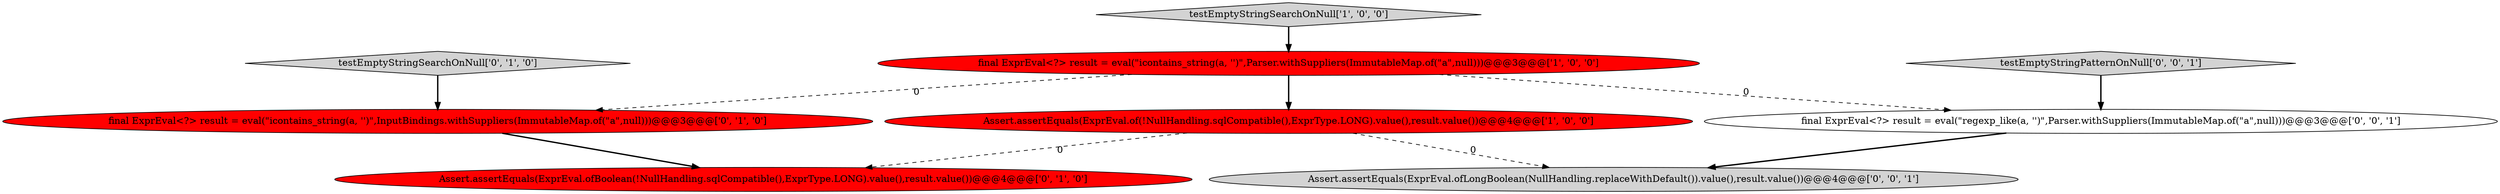 digraph {
0 [style = filled, label = "final ExprEval<?> result = eval(\"icontains_string(a, '')\",Parser.withSuppliers(ImmutableMap.of(\"a\",null)))@@@3@@@['1', '0', '0']", fillcolor = red, shape = ellipse image = "AAA1AAABBB1BBB"];
8 [style = filled, label = "final ExprEval<?> result = eval(\"regexp_like(a, '')\",Parser.withSuppliers(ImmutableMap.of(\"a\",null)))@@@3@@@['0', '0', '1']", fillcolor = white, shape = ellipse image = "AAA0AAABBB3BBB"];
6 [style = filled, label = "testEmptyStringPatternOnNull['0', '0', '1']", fillcolor = lightgray, shape = diamond image = "AAA0AAABBB3BBB"];
4 [style = filled, label = "final ExprEval<?> result = eval(\"icontains_string(a, '')\",InputBindings.withSuppliers(ImmutableMap.of(\"a\",null)))@@@3@@@['0', '1', '0']", fillcolor = red, shape = ellipse image = "AAA1AAABBB2BBB"];
3 [style = filled, label = "Assert.assertEquals(ExprEval.ofBoolean(!NullHandling.sqlCompatible(),ExprType.LONG).value(),result.value())@@@4@@@['0', '1', '0']", fillcolor = red, shape = ellipse image = "AAA1AAABBB2BBB"];
1 [style = filled, label = "testEmptyStringSearchOnNull['1', '0', '0']", fillcolor = lightgray, shape = diamond image = "AAA0AAABBB1BBB"];
2 [style = filled, label = "Assert.assertEquals(ExprEval.of(!NullHandling.sqlCompatible(),ExprType.LONG).value(),result.value())@@@4@@@['1', '0', '0']", fillcolor = red, shape = ellipse image = "AAA1AAABBB1BBB"];
5 [style = filled, label = "testEmptyStringSearchOnNull['0', '1', '0']", fillcolor = lightgray, shape = diamond image = "AAA0AAABBB2BBB"];
7 [style = filled, label = "Assert.assertEquals(ExprEval.ofLongBoolean(NullHandling.replaceWithDefault()).value(),result.value())@@@4@@@['0', '0', '1']", fillcolor = lightgray, shape = ellipse image = "AAA0AAABBB3BBB"];
6->8 [style = bold, label=""];
0->8 [style = dashed, label="0"];
4->3 [style = bold, label=""];
0->4 [style = dashed, label="0"];
1->0 [style = bold, label=""];
2->3 [style = dashed, label="0"];
2->7 [style = dashed, label="0"];
5->4 [style = bold, label=""];
8->7 [style = bold, label=""];
0->2 [style = bold, label=""];
}
